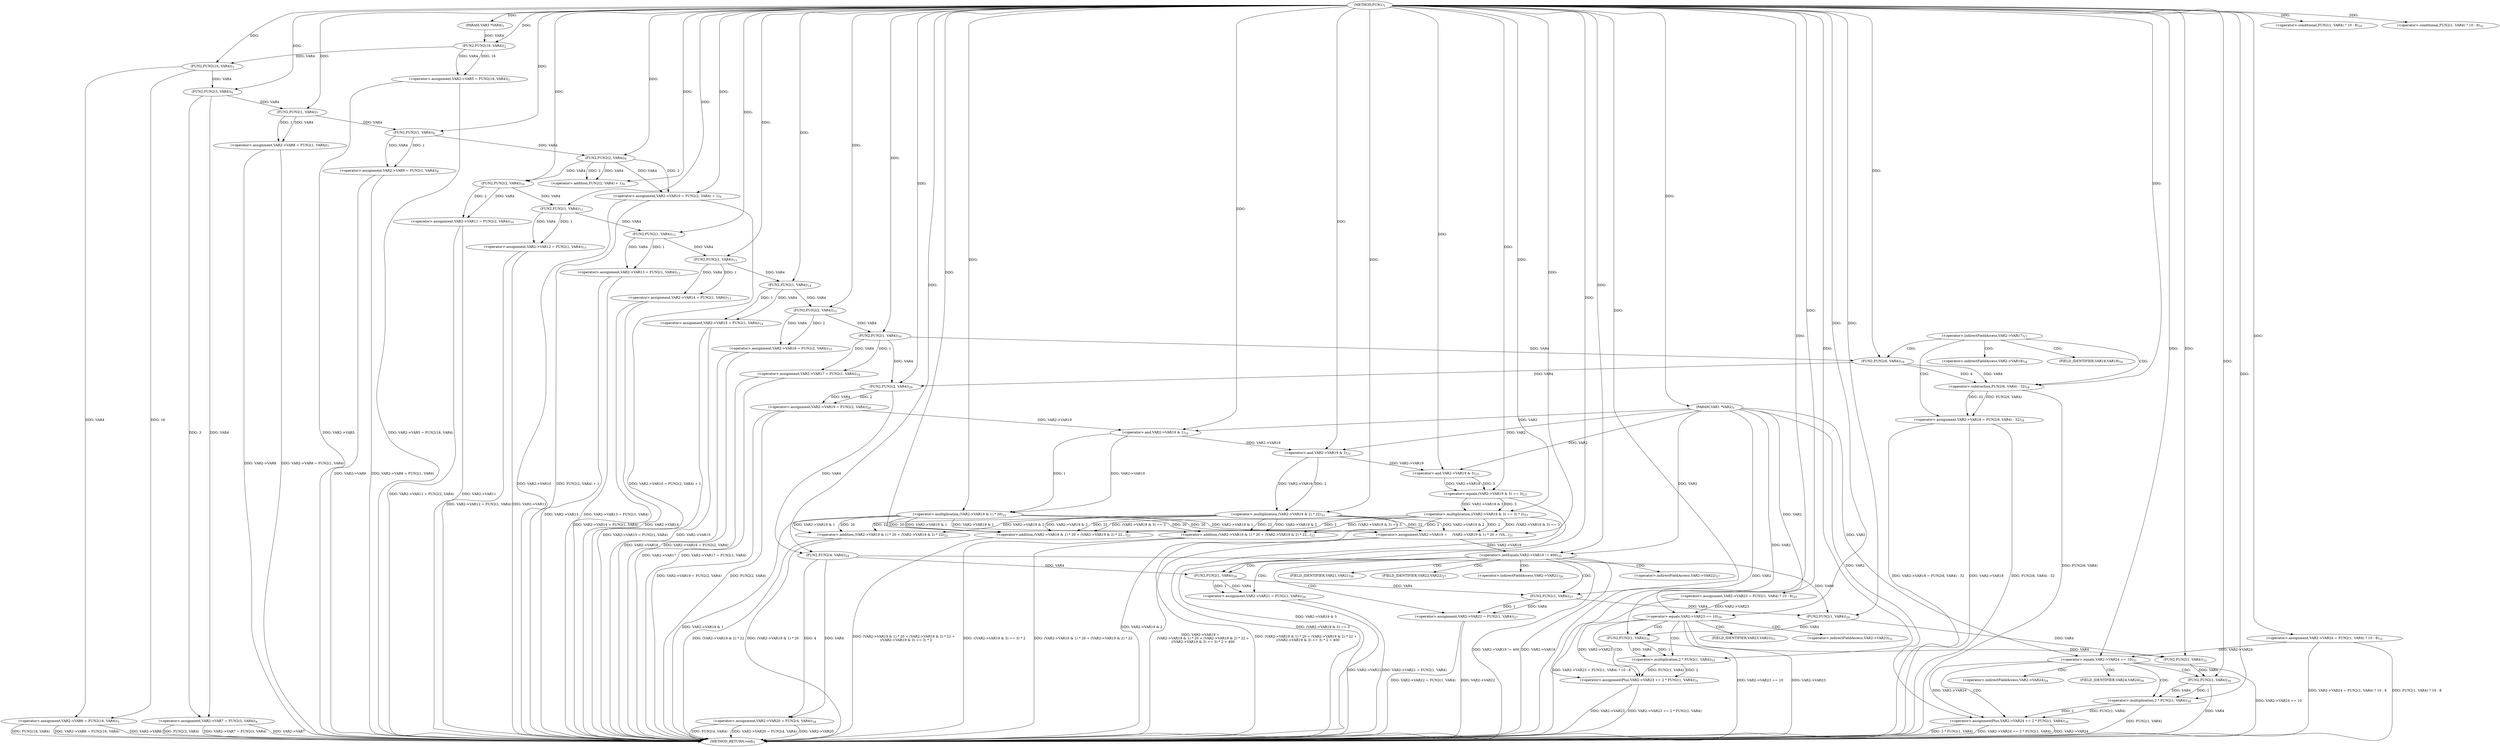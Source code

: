digraph "FUN1" {  
"8" [label = <(METHOD,FUN1)<SUB>1</SUB>> ]
"237" [label = <(METHOD_RETURN,void)<SUB>1</SUB>> ]
"9" [label = <(PARAM,VAR1 *VAR2)<SUB>1</SUB>> ]
"10" [label = <(PARAM,VAR3 *VAR4)<SUB>1</SUB>> ]
"12" [label = <(&lt;operator&gt;.assignment,VAR2-&gt;VAR5 = FUN2(16, VAR4))<SUB>2</SUB>> ]
"19" [label = <(&lt;operator&gt;.assignment,VAR2-&gt;VAR6 = FUN2(16, VAR4))<SUB>3</SUB>> ]
"26" [label = <(&lt;operator&gt;.assignment,VAR2-&gt;VAR7 = FUN2(3, VAR4))<SUB>4</SUB>> ]
"33" [label = <(&lt;operator&gt;.assignment,VAR2-&gt;VAR8 = FUN2(1, VAR4))<SUB>7</SUB>> ]
"40" [label = <(&lt;operator&gt;.assignment,VAR2-&gt;VAR9 = FUN2(1, VAR4))<SUB>8</SUB>> ]
"47" [label = <(&lt;operator&gt;.assignment,VAR2-&gt;VAR10 = FUN2(2, VAR4) + 1)<SUB>9</SUB>> ]
"56" [label = <(&lt;operator&gt;.assignment,VAR2-&gt;VAR11 = FUN2(2, VAR4))<SUB>10</SUB>> ]
"63" [label = <(&lt;operator&gt;.assignment,VAR2-&gt;VAR12 = FUN2(1, VAR4))<SUB>11</SUB>> ]
"70" [label = <(&lt;operator&gt;.assignment,VAR2-&gt;VAR13 = FUN2(1, VAR4))<SUB>12</SUB>> ]
"77" [label = <(&lt;operator&gt;.assignment,VAR2-&gt;VAR14 = FUN2(1, VAR4))<SUB>13</SUB>> ]
"84" [label = <(&lt;operator&gt;.assignment,VAR2-&gt;VAR15 = FUN2(1, VAR4))<SUB>14</SUB>> ]
"91" [label = <(&lt;operator&gt;.assignment,VAR2-&gt;VAR16 = FUN2(2, VAR4))<SUB>15</SUB>> ]
"98" [label = <(&lt;operator&gt;.assignment,VAR2-&gt;VAR17 = FUN2(1, VAR4))<SUB>16</SUB>> ]
"119" [label = <(&lt;operator&gt;.assignment,VAR2-&gt;VAR19 = FUN2(2, VAR4))<SUB>20</SUB>> ]
"126" [label = <(&lt;operator&gt;.assignment,VAR2-&gt;VAR19 = 
    (VAR2-&gt;VAR19 &amp; 1) * 20 + (VA...)<SUB>21</SUB>> ]
"157" [label = <(&lt;operator&gt;.assignment,VAR2-&gt;VAR20 = FUN2(4, VAR4))<SUB>24</SUB>> ]
"185" [label = <(&lt;operator&gt;.assignment,VAR2-&gt;VAR23 = FUN2(1, VAR4) ? 10 : 8)<SUB>29</SUB>> ]
"211" [label = <(&lt;operator&gt;.assignment,VAR2-&gt;VAR24 = FUN2(1, VAR4) ? 10 : 8)<SUB>32</SUB>> ]
"165" [label = <(&lt;operator&gt;.notEquals,VAR2-&gt;VAR19 != 400)<SUB>25</SUB>> ]
"196" [label = <(&lt;operator&gt;.equals,VAR2-&gt;VAR23 == 10)<SUB>30</SUB>> ]
"222" [label = <(&lt;operator&gt;.equals,VAR2-&gt;VAR24 == 10)<SUB>33</SUB>> ]
"16" [label = <(FUN2,FUN2(16, VAR4))<SUB>2</SUB>> ]
"23" [label = <(FUN2,FUN2(16, VAR4))<SUB>3</SUB>> ]
"30" [label = <(FUN2,FUN2(3, VAR4))<SUB>4</SUB>> ]
"37" [label = <(FUN2,FUN2(1, VAR4))<SUB>7</SUB>> ]
"44" [label = <(FUN2,FUN2(1, VAR4))<SUB>8</SUB>> ]
"51" [label = <(&lt;operator&gt;.addition,FUN2(2, VAR4) + 1)<SUB>9</SUB>> ]
"60" [label = <(FUN2,FUN2(2, VAR4))<SUB>10</SUB>> ]
"67" [label = <(FUN2,FUN2(1, VAR4))<SUB>11</SUB>> ]
"74" [label = <(FUN2,FUN2(1, VAR4))<SUB>12</SUB>> ]
"81" [label = <(FUN2,FUN2(1, VAR4))<SUB>13</SUB>> ]
"88" [label = <(FUN2,FUN2(1, VAR4))<SUB>14</SUB>> ]
"95" [label = <(FUN2,FUN2(2, VAR4))<SUB>15</SUB>> ]
"102" [label = <(FUN2,FUN2(1, VAR4))<SUB>16</SUB>> ]
"110" [label = <(&lt;operator&gt;.assignment,VAR2-&gt;VAR18 = FUN2(6, VAR4) - 32)<SUB>18</SUB>> ]
"123" [label = <(FUN2,FUN2(2, VAR4))<SUB>20</SUB>> ]
"130" [label = <(&lt;operator&gt;.addition,(VAR2-&gt;VAR19 &amp; 1) * 20 + (VAR2-&gt;VAR19 &amp; 2) * 22...)<SUB>22</SUB>> ]
"161" [label = <(FUN2,FUN2(4, VAR4))<SUB>24</SUB>> ]
"171" [label = <(&lt;operator&gt;.assignment,VAR2-&gt;VAR21 = FUN2(1, VAR4))<SUB>26</SUB>> ]
"178" [label = <(&lt;operator&gt;.assignment,VAR2-&gt;VAR22 = FUN2(1, VAR4))<SUB>27</SUB>> ]
"189" [label = <(&lt;operator&gt;.conditional,FUN2(1, VAR4) ? 10 : 8)<SUB>29</SUB>> ]
"202" [label = <(&lt;operator&gt;.assignmentPlus,VAR2-&gt;VAR23 += 2 * FUN2(1, VAR4))<SUB>31</SUB>> ]
"215" [label = <(&lt;operator&gt;.conditional,FUN2(1, VAR4) ? 10 : 8)<SUB>32</SUB>> ]
"228" [label = <(&lt;operator&gt;.assignmentPlus,VAR2-&gt;VAR24 += 2 * FUN2(1, VAR4))<SUB>34</SUB>> ]
"52" [label = <(FUN2,FUN2(2, VAR4))<SUB>9</SUB>> ]
"131" [label = <(&lt;operator&gt;.addition,(VAR2-&gt;VAR19 &amp; 1) * 20 + (VAR2-&gt;VAR19 &amp; 2) * 22...)<SUB>22</SUB>> ]
"190" [label = <(FUN2,FUN2(1, VAR4))<SUB>29</SUB>> ]
"216" [label = <(FUN2,FUN2(1, VAR4))<SUB>32</SUB>> ]
"114" [label = <(&lt;operator&gt;.subtraction,FUN2(6, VAR4) - 32)<SUB>18</SUB>> ]
"132" [label = <(&lt;operator&gt;.addition,(VAR2-&gt;VAR19 &amp; 1) * 20 + (VAR2-&gt;VAR19 &amp; 2) * 22)<SUB>22</SUB>> ]
"147" [label = <(&lt;operator&gt;.multiplication,((VAR2-&gt;VAR19 &amp; 3) == 3) * 2)<SUB>23</SUB>> ]
"175" [label = <(FUN2,FUN2(1, VAR4))<SUB>26</SUB>> ]
"182" [label = <(FUN2,FUN2(1, VAR4))<SUB>27</SUB>> ]
"206" [label = <(&lt;operator&gt;.multiplication,2 * FUN2(1, VAR4))<SUB>31</SUB>> ]
"232" [label = <(&lt;operator&gt;.multiplication,2 * FUN2(1, VAR4))<SUB>34</SUB>> ]
"115" [label = <(FUN2,FUN2(6, VAR4))<SUB>18</SUB>> ]
"133" [label = <(&lt;operator&gt;.multiplication,(VAR2-&gt;VAR19 &amp; 1) * 20)<SUB>22</SUB>> ]
"140" [label = <(&lt;operator&gt;.multiplication,(VAR2-&gt;VAR19 &amp; 2) * 22)<SUB>22</SUB>> ]
"148" [label = <(&lt;operator&gt;.equals,(VAR2-&gt;VAR19 &amp; 3) == 3)<SUB>23</SUB>> ]
"208" [label = <(FUN2,FUN2(1, VAR4))<SUB>31</SUB>> ]
"234" [label = <(FUN2,FUN2(1, VAR4))<SUB>34</SUB>> ]
"134" [label = <(&lt;operator&gt;.and,VAR2-&gt;VAR19 &amp; 1)<SUB>22</SUB>> ]
"141" [label = <(&lt;operator&gt;.and,VAR2-&gt;VAR19 &amp; 2)<SUB>22</SUB>> ]
"149" [label = <(&lt;operator&gt;.and,VAR2-&gt;VAR19 &amp; 3)<SUB>23</SUB>> ]
"106" [label = <(&lt;operator&gt;.indirectFieldAccess,VAR2-&gt;VAR17)<SUB>17</SUB>> ]
"111" [label = <(&lt;operator&gt;.indirectFieldAccess,VAR2-&gt;VAR18)<SUB>18</SUB>> ]
"172" [label = <(&lt;operator&gt;.indirectFieldAccess,VAR2-&gt;VAR21)<SUB>26</SUB>> ]
"179" [label = <(&lt;operator&gt;.indirectFieldAccess,VAR2-&gt;VAR22)<SUB>27</SUB>> ]
"203" [label = <(&lt;operator&gt;.indirectFieldAccess,VAR2-&gt;VAR23)<SUB>31</SUB>> ]
"229" [label = <(&lt;operator&gt;.indirectFieldAccess,VAR2-&gt;VAR24)<SUB>34</SUB>> ]
"113" [label = <(FIELD_IDENTIFIER,VAR18,VAR18)<SUB>18</SUB>> ]
"174" [label = <(FIELD_IDENTIFIER,VAR21,VAR21)<SUB>26</SUB>> ]
"181" [label = <(FIELD_IDENTIFIER,VAR22,VAR22)<SUB>27</SUB>> ]
"205" [label = <(FIELD_IDENTIFIER,VAR23,VAR23)<SUB>31</SUB>> ]
"231" [label = <(FIELD_IDENTIFIER,VAR24,VAR24)<SUB>34</SUB>> ]
  "9" -> "237"  [ label = "DDG: VAR2"] 
  "12" -> "237"  [ label = "DDG: VAR2-&gt;VAR5"] 
  "12" -> "237"  [ label = "DDG: VAR2-&gt;VAR5 = FUN2(16, VAR4)"] 
  "19" -> "237"  [ label = "DDG: VAR2-&gt;VAR6"] 
  "19" -> "237"  [ label = "DDG: FUN2(16, VAR4)"] 
  "19" -> "237"  [ label = "DDG: VAR2-&gt;VAR6 = FUN2(16, VAR4)"] 
  "26" -> "237"  [ label = "DDG: VAR2-&gt;VAR7"] 
  "26" -> "237"  [ label = "DDG: FUN2(3, VAR4)"] 
  "26" -> "237"  [ label = "DDG: VAR2-&gt;VAR7 = FUN2(3, VAR4)"] 
  "33" -> "237"  [ label = "DDG: VAR2-&gt;VAR8"] 
  "33" -> "237"  [ label = "DDG: VAR2-&gt;VAR8 = FUN2(1, VAR4)"] 
  "40" -> "237"  [ label = "DDG: VAR2-&gt;VAR9"] 
  "40" -> "237"  [ label = "DDG: VAR2-&gt;VAR9 = FUN2(1, VAR4)"] 
  "47" -> "237"  [ label = "DDG: VAR2-&gt;VAR10"] 
  "47" -> "237"  [ label = "DDG: FUN2(2, VAR4) + 1"] 
  "47" -> "237"  [ label = "DDG: VAR2-&gt;VAR10 = FUN2(2, VAR4) + 1"] 
  "56" -> "237"  [ label = "DDG: VAR2-&gt;VAR11"] 
  "56" -> "237"  [ label = "DDG: VAR2-&gt;VAR11 = FUN2(2, VAR4)"] 
  "63" -> "237"  [ label = "DDG: VAR2-&gt;VAR12"] 
  "63" -> "237"  [ label = "DDG: VAR2-&gt;VAR12 = FUN2(1, VAR4)"] 
  "70" -> "237"  [ label = "DDG: VAR2-&gt;VAR13"] 
  "70" -> "237"  [ label = "DDG: VAR2-&gt;VAR13 = FUN2(1, VAR4)"] 
  "77" -> "237"  [ label = "DDG: VAR2-&gt;VAR14"] 
  "77" -> "237"  [ label = "DDG: VAR2-&gt;VAR14 = FUN2(1, VAR4)"] 
  "84" -> "237"  [ label = "DDG: VAR2-&gt;VAR15"] 
  "84" -> "237"  [ label = "DDG: VAR2-&gt;VAR15 = FUN2(1, VAR4)"] 
  "91" -> "237"  [ label = "DDG: VAR2-&gt;VAR16"] 
  "91" -> "237"  [ label = "DDG: VAR2-&gt;VAR16 = FUN2(2, VAR4)"] 
  "98" -> "237"  [ label = "DDG: VAR2-&gt;VAR17"] 
  "98" -> "237"  [ label = "DDG: VAR2-&gt;VAR17 = FUN2(1, VAR4)"] 
  "110" -> "237"  [ label = "DDG: VAR2-&gt;VAR18"] 
  "114" -> "237"  [ label = "DDG: FUN2(6, VAR4)"] 
  "110" -> "237"  [ label = "DDG: FUN2(6, VAR4) - 32"] 
  "110" -> "237"  [ label = "DDG: VAR2-&gt;VAR18 = FUN2(6, VAR4) - 32"] 
  "119" -> "237"  [ label = "DDG: FUN2(2, VAR4)"] 
  "119" -> "237"  [ label = "DDG: VAR2-&gt;VAR19 = FUN2(2, VAR4)"] 
  "133" -> "237"  [ label = "DDG: VAR2-&gt;VAR19 &amp; 1"] 
  "132" -> "237"  [ label = "DDG: (VAR2-&gt;VAR19 &amp; 1) * 20"] 
  "140" -> "237"  [ label = "DDG: VAR2-&gt;VAR19 &amp; 2"] 
  "132" -> "237"  [ label = "DDG: (VAR2-&gt;VAR19 &amp; 2) * 22"] 
  "131" -> "237"  [ label = "DDG: (VAR2-&gt;VAR19 &amp; 1) * 20 + (VAR2-&gt;VAR19 &amp; 2) * 22"] 
  "148" -> "237"  [ label = "DDG: VAR2-&gt;VAR19 &amp; 3"] 
  "147" -> "237"  [ label = "DDG: (VAR2-&gt;VAR19 &amp; 3) == 3"] 
  "131" -> "237"  [ label = "DDG: ((VAR2-&gt;VAR19 &amp; 3) == 3) * 2"] 
  "130" -> "237"  [ label = "DDG: (VAR2-&gt;VAR19 &amp; 1) * 20 + (VAR2-&gt;VAR19 &amp; 2) * 22 +
    ((VAR2-&gt;VAR19 &amp; 3) == 3) * 2"] 
  "126" -> "237"  [ label = "DDG: (VAR2-&gt;VAR19 &amp; 1) * 20 + (VAR2-&gt;VAR19 &amp; 2) * 22 +
    ((VAR2-&gt;VAR19 &amp; 3) == 3) * 2 + 400"] 
  "126" -> "237"  [ label = "DDG: VAR2-&gt;VAR19 = 
    (VAR2-&gt;VAR19 &amp; 1) * 20 + (VAR2-&gt;VAR19 &amp; 2) * 22 +
    ((VAR2-&gt;VAR19 &amp; 3) == 3) * 2 + 400"] 
  "157" -> "237"  [ label = "DDG: VAR2-&gt;VAR20"] 
  "157" -> "237"  [ label = "DDG: FUN2(4, VAR4)"] 
  "157" -> "237"  [ label = "DDG: VAR2-&gt;VAR20 = FUN2(4, VAR4)"] 
  "165" -> "237"  [ label = "DDG: VAR2-&gt;VAR19"] 
  "165" -> "237"  [ label = "DDG: VAR2-&gt;VAR19 != 400"] 
  "171" -> "237"  [ label = "DDG: VAR2-&gt;VAR21"] 
  "171" -> "237"  [ label = "DDG: VAR2-&gt;VAR21 = FUN2(1, VAR4)"] 
  "178" -> "237"  [ label = "DDG: VAR2-&gt;VAR22"] 
  "178" -> "237"  [ label = "DDG: VAR2-&gt;VAR22 = FUN2(1, VAR4)"] 
  "185" -> "237"  [ label = "DDG: VAR2-&gt;VAR23 = FUN2(1, VAR4) ? 10 : 8"] 
  "196" -> "237"  [ label = "DDG: VAR2-&gt;VAR23"] 
  "196" -> "237"  [ label = "DDG: VAR2-&gt;VAR23 == 10"] 
  "202" -> "237"  [ label = "DDG: VAR2-&gt;VAR23"] 
  "202" -> "237"  [ label = "DDG: VAR2-&gt;VAR23 += 2 * FUN2(1, VAR4)"] 
  "211" -> "237"  [ label = "DDG: FUN2(1, VAR4) ? 10 : 8"] 
  "211" -> "237"  [ label = "DDG: VAR2-&gt;VAR24 = FUN2(1, VAR4) ? 10 : 8"] 
  "222" -> "237"  [ label = "DDG: VAR2-&gt;VAR24 == 10"] 
  "228" -> "237"  [ label = "DDG: VAR2-&gt;VAR24"] 
  "234" -> "237"  [ label = "DDG: VAR4"] 
  "232" -> "237"  [ label = "DDG: FUN2(1, VAR4)"] 
  "228" -> "237"  [ label = "DDG: 2 * FUN2(1, VAR4)"] 
  "228" -> "237"  [ label = "DDG: VAR2-&gt;VAR24 += 2 * FUN2(1, VAR4)"] 
  "8" -> "9"  [ label = "DDG: "] 
  "8" -> "10"  [ label = "DDG: "] 
  "16" -> "12"  [ label = "DDG: 16"] 
  "16" -> "12"  [ label = "DDG: VAR4"] 
  "23" -> "19"  [ label = "DDG: 16"] 
  "23" -> "19"  [ label = "DDG: VAR4"] 
  "30" -> "26"  [ label = "DDG: 3"] 
  "30" -> "26"  [ label = "DDG: VAR4"] 
  "37" -> "33"  [ label = "DDG: 1"] 
  "37" -> "33"  [ label = "DDG: VAR4"] 
  "44" -> "40"  [ label = "DDG: 1"] 
  "44" -> "40"  [ label = "DDG: VAR4"] 
  "52" -> "47"  [ label = "DDG: 2"] 
  "52" -> "47"  [ label = "DDG: VAR4"] 
  "8" -> "47"  [ label = "DDG: "] 
  "60" -> "56"  [ label = "DDG: 2"] 
  "60" -> "56"  [ label = "DDG: VAR4"] 
  "67" -> "63"  [ label = "DDG: 1"] 
  "67" -> "63"  [ label = "DDG: VAR4"] 
  "74" -> "70"  [ label = "DDG: 1"] 
  "74" -> "70"  [ label = "DDG: VAR4"] 
  "81" -> "77"  [ label = "DDG: 1"] 
  "81" -> "77"  [ label = "DDG: VAR4"] 
  "88" -> "84"  [ label = "DDG: 1"] 
  "88" -> "84"  [ label = "DDG: VAR4"] 
  "95" -> "91"  [ label = "DDG: 2"] 
  "95" -> "91"  [ label = "DDG: VAR4"] 
  "102" -> "98"  [ label = "DDG: 1"] 
  "102" -> "98"  [ label = "DDG: VAR4"] 
  "123" -> "119"  [ label = "DDG: 2"] 
  "123" -> "119"  [ label = "DDG: VAR4"] 
  "133" -> "126"  [ label = "DDG: VAR2-&gt;VAR19 &amp; 1"] 
  "133" -> "126"  [ label = "DDG: 20"] 
  "140" -> "126"  [ label = "DDG: VAR2-&gt;VAR19 &amp; 2"] 
  "140" -> "126"  [ label = "DDG: 22"] 
  "147" -> "126"  [ label = "DDG: (VAR2-&gt;VAR19 &amp; 3) == 3"] 
  "147" -> "126"  [ label = "DDG: 2"] 
  "8" -> "126"  [ label = "DDG: "] 
  "161" -> "157"  [ label = "DDG: 4"] 
  "161" -> "157"  [ label = "DDG: VAR4"] 
  "8" -> "185"  [ label = "DDG: "] 
  "8" -> "211"  [ label = "DDG: "] 
  "8" -> "16"  [ label = "DDG: "] 
  "10" -> "16"  [ label = "DDG: VAR4"] 
  "8" -> "23"  [ label = "DDG: "] 
  "16" -> "23"  [ label = "DDG: VAR4"] 
  "8" -> "30"  [ label = "DDG: "] 
  "23" -> "30"  [ label = "DDG: VAR4"] 
  "8" -> "37"  [ label = "DDG: "] 
  "30" -> "37"  [ label = "DDG: VAR4"] 
  "8" -> "44"  [ label = "DDG: "] 
  "37" -> "44"  [ label = "DDG: VAR4"] 
  "52" -> "51"  [ label = "DDG: 2"] 
  "52" -> "51"  [ label = "DDG: VAR4"] 
  "8" -> "51"  [ label = "DDG: "] 
  "8" -> "60"  [ label = "DDG: "] 
  "52" -> "60"  [ label = "DDG: VAR4"] 
  "8" -> "67"  [ label = "DDG: "] 
  "60" -> "67"  [ label = "DDG: VAR4"] 
  "8" -> "74"  [ label = "DDG: "] 
  "67" -> "74"  [ label = "DDG: VAR4"] 
  "8" -> "81"  [ label = "DDG: "] 
  "74" -> "81"  [ label = "DDG: VAR4"] 
  "8" -> "88"  [ label = "DDG: "] 
  "81" -> "88"  [ label = "DDG: VAR4"] 
  "8" -> "95"  [ label = "DDG: "] 
  "88" -> "95"  [ label = "DDG: VAR4"] 
  "8" -> "102"  [ label = "DDG: "] 
  "95" -> "102"  [ label = "DDG: VAR4"] 
  "114" -> "110"  [ label = "DDG: FUN2(6, VAR4)"] 
  "114" -> "110"  [ label = "DDG: 32"] 
  "8" -> "123"  [ label = "DDG: "] 
  "102" -> "123"  [ label = "DDG: VAR4"] 
  "115" -> "123"  [ label = "DDG: VAR4"] 
  "133" -> "130"  [ label = "DDG: VAR2-&gt;VAR19 &amp; 1"] 
  "133" -> "130"  [ label = "DDG: 20"] 
  "140" -> "130"  [ label = "DDG: VAR2-&gt;VAR19 &amp; 2"] 
  "140" -> "130"  [ label = "DDG: 22"] 
  "147" -> "130"  [ label = "DDG: (VAR2-&gt;VAR19 &amp; 3) == 3"] 
  "147" -> "130"  [ label = "DDG: 2"] 
  "8" -> "130"  [ label = "DDG: "] 
  "8" -> "161"  [ label = "DDG: "] 
  "123" -> "161"  [ label = "DDG: VAR4"] 
  "9" -> "165"  [ label = "DDG: VAR2"] 
  "126" -> "165"  [ label = "DDG: VAR2-&gt;VAR19"] 
  "8" -> "165"  [ label = "DDG: "] 
  "175" -> "171"  [ label = "DDG: 1"] 
  "175" -> "171"  [ label = "DDG: VAR4"] 
  "182" -> "178"  [ label = "DDG: 1"] 
  "182" -> "178"  [ label = "DDG: VAR4"] 
  "8" -> "189"  [ label = "DDG: "] 
  "9" -> "196"  [ label = "DDG: VAR2"] 
  "185" -> "196"  [ label = "DDG: VAR2-&gt;VAR23"] 
  "8" -> "196"  [ label = "DDG: "] 
  "206" -> "202"  [ label = "DDG: 2"] 
  "206" -> "202"  [ label = "DDG: FUN2(1, VAR4)"] 
  "8" -> "215"  [ label = "DDG: "] 
  "9" -> "222"  [ label = "DDG: VAR2"] 
  "211" -> "222"  [ label = "DDG: VAR2-&gt;VAR24"] 
  "8" -> "222"  [ label = "DDG: "] 
  "232" -> "228"  [ label = "DDG: 2"] 
  "232" -> "228"  [ label = "DDG: FUN2(1, VAR4)"] 
  "8" -> "52"  [ label = "DDG: "] 
  "44" -> "52"  [ label = "DDG: VAR4"] 
  "133" -> "131"  [ label = "DDG: VAR2-&gt;VAR19 &amp; 1"] 
  "133" -> "131"  [ label = "DDG: 20"] 
  "140" -> "131"  [ label = "DDG: VAR2-&gt;VAR19 &amp; 2"] 
  "140" -> "131"  [ label = "DDG: 22"] 
  "147" -> "131"  [ label = "DDG: (VAR2-&gt;VAR19 &amp; 3) == 3"] 
  "147" -> "131"  [ label = "DDG: 2"] 
  "8" -> "190"  [ label = "DDG: "] 
  "161" -> "190"  [ label = "DDG: VAR4"] 
  "182" -> "190"  [ label = "DDG: VAR4"] 
  "9" -> "202"  [ label = "DDG: VAR2"] 
  "196" -> "202"  [ label = "DDG: VAR2-&gt;VAR23"] 
  "8" -> "216"  [ label = "DDG: "] 
  "190" -> "216"  [ label = "DDG: VAR4"] 
  "208" -> "216"  [ label = "DDG: VAR4"] 
  "9" -> "228"  [ label = "DDG: VAR2"] 
  "222" -> "228"  [ label = "DDG: VAR2-&gt;VAR24"] 
  "115" -> "114"  [ label = "DDG: 6"] 
  "115" -> "114"  [ label = "DDG: VAR4"] 
  "8" -> "114"  [ label = "DDG: "] 
  "133" -> "132"  [ label = "DDG: VAR2-&gt;VAR19 &amp; 1"] 
  "133" -> "132"  [ label = "DDG: 20"] 
  "140" -> "132"  [ label = "DDG: VAR2-&gt;VAR19 &amp; 2"] 
  "140" -> "132"  [ label = "DDG: 22"] 
  "148" -> "147"  [ label = "DDG: VAR2-&gt;VAR19 &amp; 3"] 
  "148" -> "147"  [ label = "DDG: 3"] 
  "8" -> "147"  [ label = "DDG: "] 
  "8" -> "175"  [ label = "DDG: "] 
  "161" -> "175"  [ label = "DDG: VAR4"] 
  "8" -> "182"  [ label = "DDG: "] 
  "175" -> "182"  [ label = "DDG: VAR4"] 
  "8" -> "206"  [ label = "DDG: "] 
  "208" -> "206"  [ label = "DDG: 1"] 
  "208" -> "206"  [ label = "DDG: VAR4"] 
  "8" -> "232"  [ label = "DDG: "] 
  "234" -> "232"  [ label = "DDG: 1"] 
  "234" -> "232"  [ label = "DDG: VAR4"] 
  "8" -> "115"  [ label = "DDG: "] 
  "102" -> "115"  [ label = "DDG: VAR4"] 
  "134" -> "133"  [ label = "DDG: VAR2-&gt;VAR19"] 
  "134" -> "133"  [ label = "DDG: 1"] 
  "8" -> "133"  [ label = "DDG: "] 
  "141" -> "140"  [ label = "DDG: VAR2-&gt;VAR19"] 
  "141" -> "140"  [ label = "DDG: 2"] 
  "8" -> "140"  [ label = "DDG: "] 
  "149" -> "148"  [ label = "DDG: VAR2-&gt;VAR19"] 
  "149" -> "148"  [ label = "DDG: 3"] 
  "8" -> "148"  [ label = "DDG: "] 
  "8" -> "208"  [ label = "DDG: "] 
  "190" -> "208"  [ label = "DDG: VAR4"] 
  "8" -> "234"  [ label = "DDG: "] 
  "216" -> "234"  [ label = "DDG: VAR4"] 
  "9" -> "134"  [ label = "DDG: VAR2"] 
  "119" -> "134"  [ label = "DDG: VAR2-&gt;VAR19"] 
  "8" -> "134"  [ label = "DDG: "] 
  "9" -> "141"  [ label = "DDG: VAR2"] 
  "134" -> "141"  [ label = "DDG: VAR2-&gt;VAR19"] 
  "8" -> "141"  [ label = "DDG: "] 
  "9" -> "149"  [ label = "DDG: VAR2"] 
  "141" -> "149"  [ label = "DDG: VAR2-&gt;VAR19"] 
  "8" -> "149"  [ label = "DDG: "] 
  "106" -> "115"  [ label = "CDG: "] 
  "106" -> "113"  [ label = "CDG: "] 
  "106" -> "114"  [ label = "CDG: "] 
  "106" -> "110"  [ label = "CDG: "] 
  "106" -> "111"  [ label = "CDG: "] 
  "165" -> "174"  [ label = "CDG: "] 
  "165" -> "182"  [ label = "CDG: "] 
  "165" -> "179"  [ label = "CDG: "] 
  "165" -> "178"  [ label = "CDG: "] 
  "165" -> "181"  [ label = "CDG: "] 
  "165" -> "175"  [ label = "CDG: "] 
  "165" -> "171"  [ label = "CDG: "] 
  "165" -> "172"  [ label = "CDG: "] 
  "196" -> "202"  [ label = "CDG: "] 
  "196" -> "206"  [ label = "CDG: "] 
  "196" -> "208"  [ label = "CDG: "] 
  "196" -> "203"  [ label = "CDG: "] 
  "196" -> "205"  [ label = "CDG: "] 
  "222" -> "229"  [ label = "CDG: "] 
  "222" -> "232"  [ label = "CDG: "] 
  "222" -> "228"  [ label = "CDG: "] 
  "222" -> "234"  [ label = "CDG: "] 
  "222" -> "231"  [ label = "CDG: "] 
}
